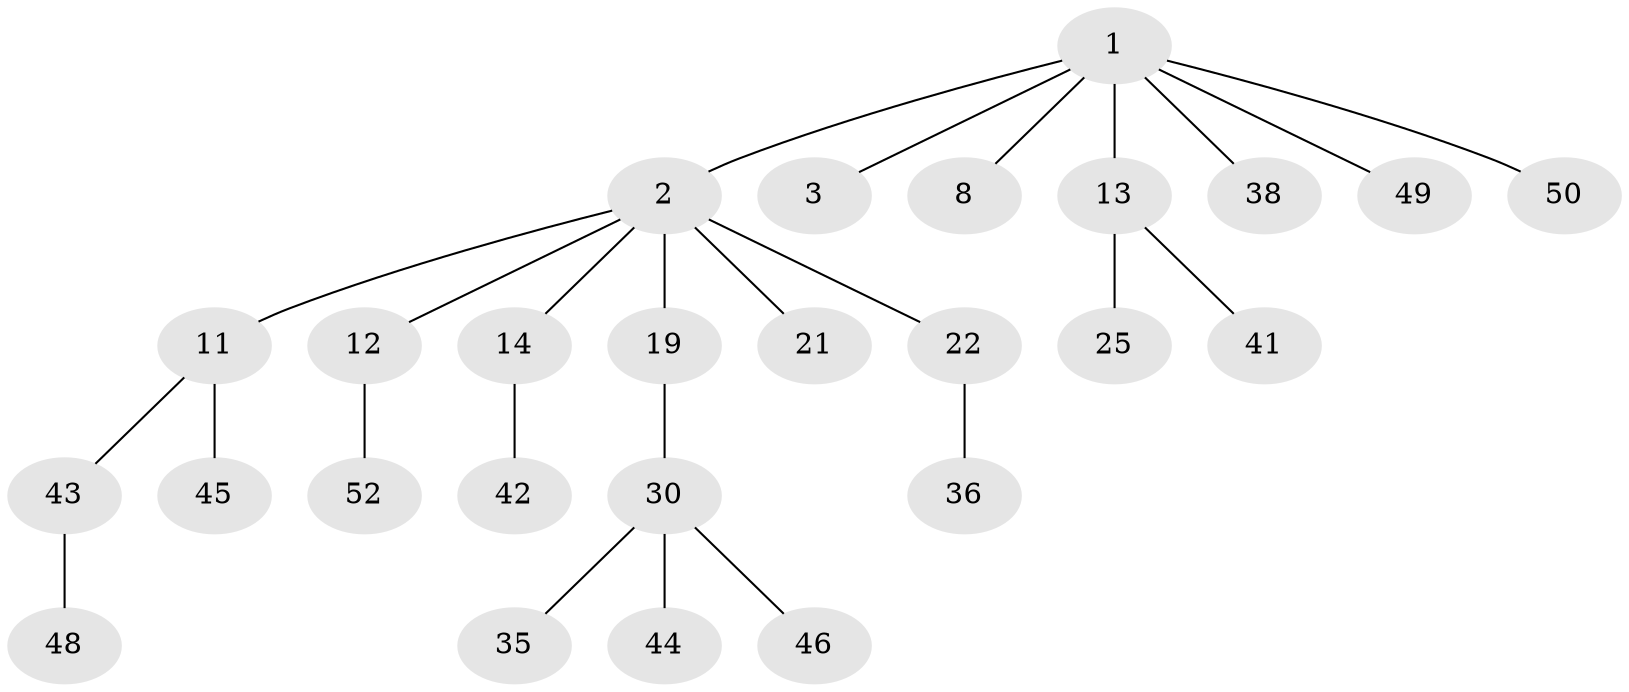 // original degree distribution, {6: 0.018867924528301886, 4: 0.09433962264150944, 1: 0.49056603773584906, 3: 0.1320754716981132, 2: 0.24528301886792453, 5: 0.018867924528301886}
// Generated by graph-tools (version 1.1) at 2025/15/03/09/25 04:15:25]
// undirected, 26 vertices, 25 edges
graph export_dot {
graph [start="1"]
  node [color=gray90,style=filled];
  1 [super="+4+6+5"];
  2 [super="+51+18+7"];
  3;
  8 [super="+28"];
  11 [super="+39+40+26"];
  12 [super="+24"];
  13 [super="+32+16+31"];
  14;
  19 [super="+23"];
  21 [super="+34"];
  22 [super="+27+29"];
  25;
  30 [super="+37"];
  35;
  36;
  38;
  41;
  42;
  43;
  44;
  45;
  46;
  48;
  49 [super="+53"];
  50;
  52;
  1 -- 2;
  1 -- 3;
  1 -- 8;
  1 -- 13;
  1 -- 38;
  1 -- 50;
  1 -- 49;
  2 -- 19;
  2 -- 21;
  2 -- 22;
  2 -- 11;
  2 -- 12;
  2 -- 14;
  11 -- 43;
  11 -- 45;
  12 -- 52;
  13 -- 25;
  13 -- 41;
  14 -- 42;
  19 -- 30;
  22 -- 36;
  30 -- 35;
  30 -- 46;
  30 -- 44;
  43 -- 48;
}
